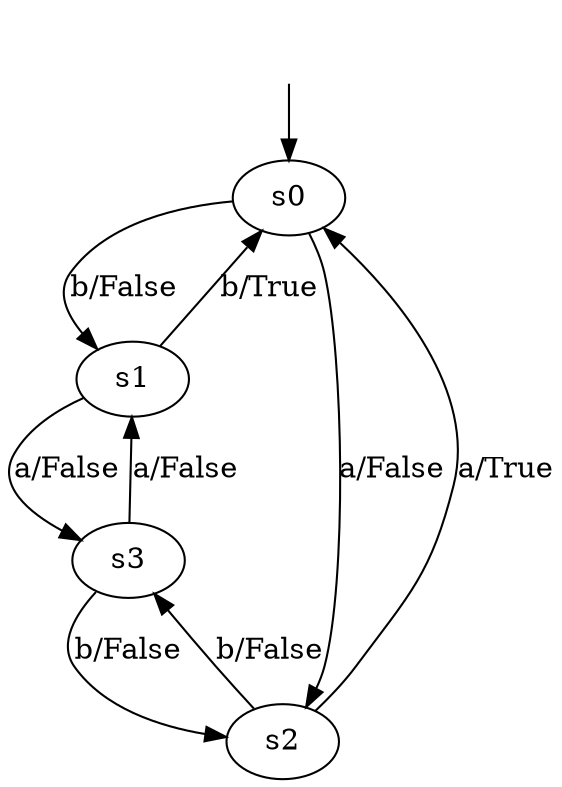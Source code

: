 digraph Angluin_Mealy {
s0 [label=s0];
s1 [label=s1];
s2 [label=s2];
s3 [label=s3];
s0 -> s2  [label="a/False"];
s0 -> s1  [label="b/False"];
s1 -> s3  [label="a/False"];
s1 -> s0  [label="b/True"];
s2 -> s0  [label="a/True"];
s2 -> s3  [label="b/False"];
s3 -> s1  [label="a/False"];
s3 -> s2  [label="b/False"];
__start0 [label="", shape=none];
__start0 -> s0  [label=""];
}
